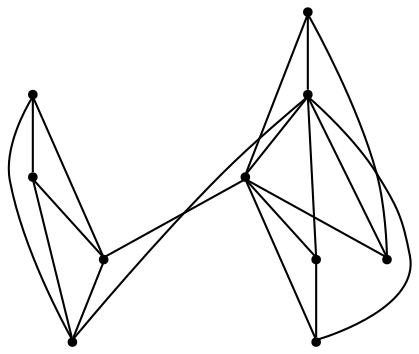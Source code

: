 graph {
  node [shape=point,comment="{\"directed\":false,\"doi\":\"10.1007/978-3-319-50106-2_26\",\"figure\":\"1 (2)\"}"]

  v0 [pos="555.0717712416572,2169.133263362498"]
  v1 [pos="555.0717712416572,2116.4964337138726"]
  v2 [pos="449.7966707078825,2090.175729734578"]
  v3 [pos="449.7966707078825,2195.449643382382"]
  v4 [pos="410.31955026162586,2116.496433713872"]
  v5 [pos="410.31955026162586,2169.133263362498"]
  v6 [pos="344.52156222555567,2037.5389000859532"]
  v7 [pos="344.52156222555567,2248.0907969904174"]
  v8 [pos="239.2464497689528,2195.449643382382"]
  v9 [pos="239.2464497689528,2090.175729734578"]

  v0 -- v6 [id="-1",pos="555.0717712416572,2169.133263362498 560.077051571303,2166.6288244826333 561.1055370973475,2166.115076106798 563.8481651667996,2164.745080437904 572.6162449063281,2160.3568975133107 590.1648677152539,2151.5848556235337 598.9370807019328,2131.8444548143398 607.7092936886116,2112.104054005146 607.7092936886116,2081.3996182359447 563.8481651667996,2063.855280105837 519.9786747680603,2046.3109419757297 432.2521890946593,2041.922886226413 388.38269869591994,2039.7308931561834 344.52156222555567,2037.5389000859532 344.52156222555567,2037.5389000859532 344.52156222555567,2037.5389000859532"]
  v9 -- v7 [id="-2",pos="239.2464497689528,2090.175729734578 344.52156222555567,2248.0907969904174 344.52156222555567,2248.0907969904174 344.52156222555567,2248.0907969904174"]
  v6 -- v7 [id="-3",pos="344.52156222555567,2037.5389000859532 337.94134532810233,2052.8909907952766 337.94134532810233,2052.8909907952766 337.94134532810233,2052.8909907952766 331.36112048209674,2068.239011895744 318.2007025842944,2098.947771624355 311.624642779648,2118.6841028246927 305.0402528922832,2138.4245036338866 305.0402528922832,2147.1965455236636 311.624642779648,2166.9327495487246 318.2007025842944,2186.6731503579185 331.36112048209674,2217.3819100865294 337.94134532810233,2232.729931186997 344.5215383798991,2248.0863458557305 337.94134532810233,2232.729931186997 337.94134532810233,2232.729931186997 344.52156222555567,2248.0907969904174 344.52156222555567,2248.0907969904174 344.52156222555567,2248.0907969904174"]
  v7 -- v2 [id="-4",pos="344.52156222555567,2248.0907969904174 370.8382409283534,2243.702486890547 370.8382409283534,2243.702486890547 370.8382409283534,2243.702486890547 397.15907672395804,2239.3143039659535 449.7966468622259,2230.5422620761765 476.1175144520394,2212.9938543372127 502.4342170004937,2195.4495162071053 502.4342170004937,2169.1290665783645 493.6619404253971,2147.1965455236636 484.88972743871824,2125.2641516442395 467.3411046297925,2107.7157439052758 458.573024890264,2098.947771624355 449.7966707078825,2090.175729734578 449.7966707078825,2090.175729734578 449.7966707078825,2090.175729734578"]
  v6 -- v1 [id="-5",pos="344.52156222555567,2037.5389000859532 370.8382409283534,2039.7306388056295 370.8382409283534,2039.7306388056295 370.8382409283534,2039.7306388056295 397.15907672395804,2041.9226318758597 449.7966468622259,2046.3109419757297 484.88972743871824,2059.466970005967 519.9786747680603,2072.6273219956142 537.5314626183452,2094.5597158750384 546.2995423578737,2105.527820443902 555.0717553445527,2116.4921097544625 546.2995423578737,2105.527820443902 546.2995423578737,2105.527820443902 555.0717712416572,2116.4964337138726 555.0717712416572,2116.4964337138726 555.0717712416572,2116.4964337138726"]
  v4 -- v2 [id="-6",pos="410.31955026162586,2116.496433713872 449.7966707078825,2090.175729734578 449.7966707078825,2090.175729734578 449.7966707078825,2090.175729734578"]
  v3 -- v6 [id="-7",pos="449.7966707078825,2195.449643382382 458.573024890264,2186.6774743173282 458.573024890264,2186.6774743173282 458.573024890264,2186.6774743173282 467.3411046297925,2177.9053052522745 484.88972743871824,2160.3568975133107 493.6619404253971,2138.4288275932963 502.4342170004937,2116.496433713872 502.4342170004937,2090.175729734578 476.1175144520394,2072.6316459550244 449.7966468622259,2055.0832382160606 397.15907672395804,2046.3109419757297 370.8382409283534,2041.922886226413 344.5215383798991,2037.5389000859532 370.8382409283534,2041.922886226413 370.8382409283534,2041.922886226413 344.52156222555567,2037.5389000859532 344.52156222555567,2037.5389000859532 344.52156222555567,2037.5389000859532"]
  v5 -- v3 [id="-8",pos="410.31955026162586,2169.133263362498 449.7966707078825,2195.449643382382 449.7966707078825,2195.449643382382 449.7966707078825,2195.449643382382"]
  v7 -- v8 [id="-10",pos="344.52156222555567,2248.0907969904174 326.9770806123325,2239.3143039659535 326.9770806123325,2239.3143039659535 326.9770806123325,2239.3143039659535 309.4284578034067,2230.5422620761765 274.3395104740647,2212.9938543372127 256.7908876651389,2204.221685272159 239.2464497689528,2195.449643382382 239.2464497689528,2195.449643382382 239.2464497689528,2195.449643382382"]
  v7 -- v1 [id="-11",pos="344.52156222555567,2248.0907969904174 388.38269869591994,2245.8902831766436 388.38269869591994,2245.8902831766436 388.38269869591994,2245.8902831766436 432.2521890946593,2243.702486890547 519.9786429738514,2239.3143039659535 563.8481651667996,2221.7700930111228 607.7092936886116,2204.221685272159 607.7092936886116,2173.513052718825 598.9370807019328,2153.776721518487 590.1648677152539,2134.03644788457 572.6162449063281,2125.2641516442395 563.8481651667996,2120.880165503779 555.0717712416572,2116.4964337138726 555.0717712416572,2116.4964337138726 555.0717712416572,2116.4964337138726"]
  v7 -- v0 [id="-12",pos="344.52156222555567,2248.0907969904174 370.8382409283534,2245.8902831766436 370.8382409283534,2245.8902831766436 370.8382409283534,2245.8902831766436 397.15907672395804,2243.70235971527 449.7966468622259,2239.31010718182 484.88972743871824,2226.1539519763064 519.9786747680603,2212.989530377803 537.5314626183452,2191.061333282512 546.2995423578737,2180.0931015383717 555.0717553445527,2169.1289394030878 546.2995423578737,2180.0931015383717 546.2995423578737,2180.0931015383717 555.0717712416572,2169.133263362498 555.0717712416572,2169.133263362498 555.0717712416572,2169.133263362498"]
  v4 -- v3 [id="-16",pos="410.31955026162586,2116.496433713872 401.5431165937223,2125.268475603649 392.7750686484026,2134.0361935340165 388.38686373727916,2147.1965455236636 384.0028238675149,2160.3568975133107 384.0028238675149,2177.9053052522745 394.96292354192553,2186.6773471420515 405.93548654620497,2195.4495162071053 427.8639841835358,2195.4495162071053 438.8324139406649,2195.4495162071053 449.7966707078825,2195.449643382382 449.7966707078825,2195.449643382382 449.7966707078825,2195.449643382382"]
  v5 -- v2 [id="-17",pos="410.31955026162586,2169.133263362498 401.5431165937223,2160.3568975133107 392.7750686484026,2151.5848556235337 388.38686373727916,2138.428573242743 384.0028238675149,2125.2641516442395 384.0028238675149,2107.7200678646855 394.96292354192553,2098.947771624355 405.93548654620497,2090.175729734578 427.8639841835358,2090.175729734578 438.8324139406649,2090.175729734578 449.7966707078825,2090.175729734578 449.7966707078825,2090.175729734578 449.7966707078825,2090.175729734578"]
  v0 -- v1 [id="-25",pos="555.0717712416572,2169.133263362498 555.0717712416572,2116.4964337138726 555.0717712416572,2116.4964337138726 555.0717712416572,2116.4964337138726"]
  v9 -- v6 [id="-26",pos="239.2464497689528,2090.175729734578 344.52156222555567,2037.5389000859532 344.52156222555567,2037.5389000859532 344.52156222555567,2037.5389000859532"]
  v4 -- v5 [id="-27",pos="410.31955026162586,2116.496433713872 410.31955026162586,2169.133263362498 410.31955026162586,2169.133263362498 410.31955026162586,2169.133263362498"]
  v2 -- v3 [id="-30",pos="449.7966707078825,2090.175729734578 449.7966707078825,2195.449643382382 449.7966707078825,2195.449643382382 449.7966707078825,2195.449643382382"]
  v8 -- v6 [id="-31",pos="239.2464497689528,2195.449643382382 344.52156222555567,2037.5389000859532 344.52156222555567,2037.5389000859532 344.52156222555567,2037.5389000859532"]
  v8 -- v9 [id="-36",pos="239.2464497689528,2195.449643382382 239.2464497689528,2090.175729734578 239.2464497689528,2090.175729734578 239.2464497689528,2090.175729734578"]
}